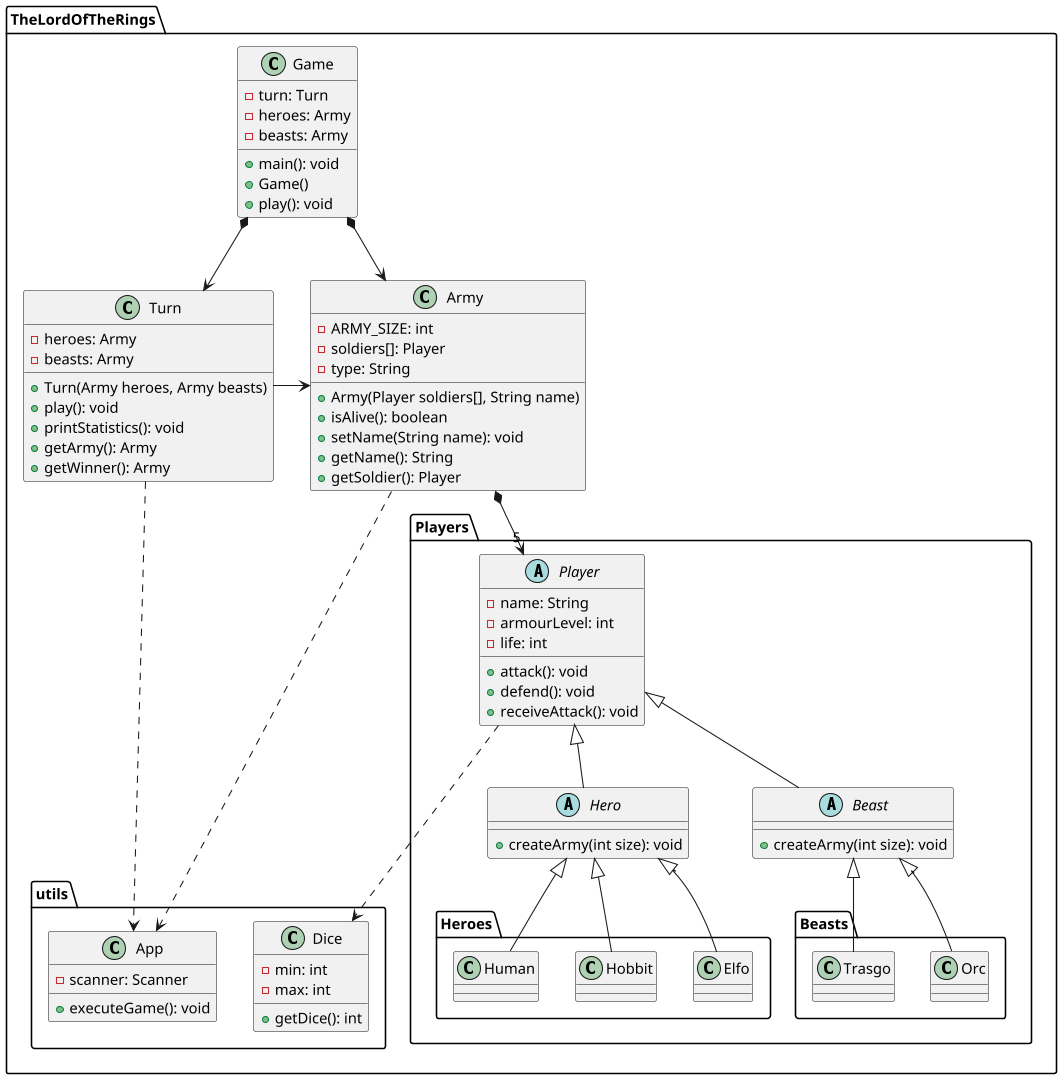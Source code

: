 @startuml The lord of the rings
scale 1920*1080

package TheLordOfTheRings {
    class Game{        
        - turn: Turn
        - heroes: Army
        - beasts: Army

        + main(): void
        + Game()
        + play(): void
    }

    class Turn{
        - heroes: Army
        - beasts: Army

        + Turn(Army heroes, Army beasts)
        + play(): void
        + printStatistics(): void
        + getArmy(): Army
        + getWinner(): Army
    }

    class Army{
        - ARMY_SIZE: int
        - soldiers[]: Player
        - type: String

        + Army(Player soldiers[], String name)
        + isAlive(): boolean
        + setName(String name): void
        + getName(): String
        + getSoldier(): Player
    }
    

    package Players{
        abstract Player{
            - name: String
            - armourLevel: int
            - life: int

            + attack(): void
            + defend(): void
            + receiveAttack(): void
        }

        abstract Hero{
            + createArmy(int size): void
        }

        abstract Beast{
            + createArmy(int size): void
        }

        package Beasts{
            class Orc
            class Trasgo
        }

        package Heroes{
            class Elfo
            class Hobbit
            class Human
        }
    }

    package utils{
        class Dice{
            - min: int
            - max: int

            + getDice(): int
        }
        class App{
            - scanner: Scanner

            + executeGame(): void
        }
    }

    Game *-down->Turn
    Game *-down-> Army
    Turn -> Army
    Army *-down-> "5" Player
    Player ...> Dice
    Turn ...> App
    Army ...> App

    Player <|-down- Hero
    Player <|-down- Beast

    Hero <|-down- Elfo
    Hero <|-down- Hobbit
    Hero <|-down- Human

    Beast <|-down- Orc
    Beast <|-down- Trasgo
}



@enduml